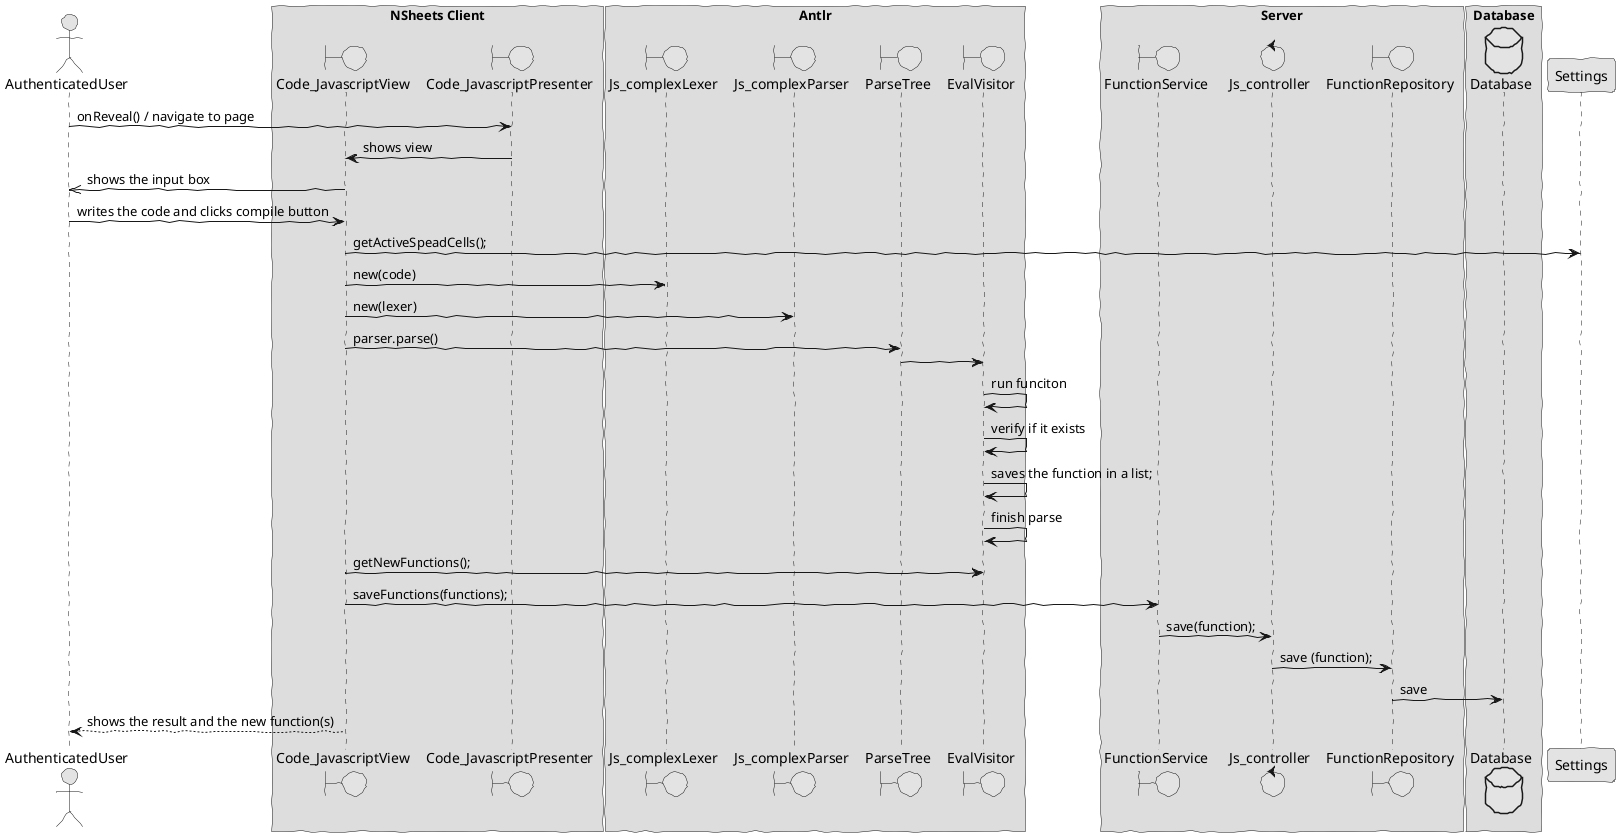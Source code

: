 @startuml  design1
skinparam handwritten true
skinparam monochrome true
skinparam packageStyle rect
skinparam defaultFontName FG Virgil
skinparam shadowing false

actor AuthenticatedUser
boundary Js_complexLexer
boundary Js_complexParser
boundary ParseTree
boundary Code_JavascriptView
boundary Code_JavascriptPresenter
boundary FunctionService
boundary EvalVisitor
control Js_controller
boundary FunctionRepository
database Database 

box "NSheets Client"
participant Code_JavascriptView
participant Code_JavascriptPresenter 
end box

box "Antlr"
participant Js_complexLexer
participant Js_complexParser 
participant ParseTree 
participant EvalVisitor
end box

box "Server"
participant FunctionService
participant Js_controller
participant FunctionRepository
end box

box "Database"
participant Database
end box

AuthenticatedUser -> Code_JavascriptPresenter : onReveal() / navigate to page 
Code_JavascriptPresenter -> Code_JavascriptView: shows view
Code_JavascriptView ->> AuthenticatedUser : shows the input box
AuthenticatedUser -> Code_JavascriptView : writes the code and clicks compile button
Code_JavascriptView -> Settings : getActiveSpeadCells();
Code_JavascriptView -> Js_complexLexer : new(code)
Code_JavascriptView -> Js_complexParser : new(lexer)
Code_JavascriptView -> ParseTree : parser.parse()
ParseTree -> EvalVisitor:
EvalVisitor -> EvalVisitor: run funciton 
EvalVisitor -> EvalVisitor: verify if it exists
EvalVisitor -> EvalVisitor: saves the function in a list;
EvalVisitor -> EvalVisitor: finish parse
Code_JavascriptView -> EvalVisitor: getNewFunctions();
Code_JavascriptView -> FunctionService: saveFunctions(functions);
FunctionService -> Js_controller: save(function);
Js_controller -> FunctionRepository: save (function);
FunctionRepository -> Database: save
Code_JavascriptView --> AuthenticatedUser: shows the result and the new function(s)

@enduml